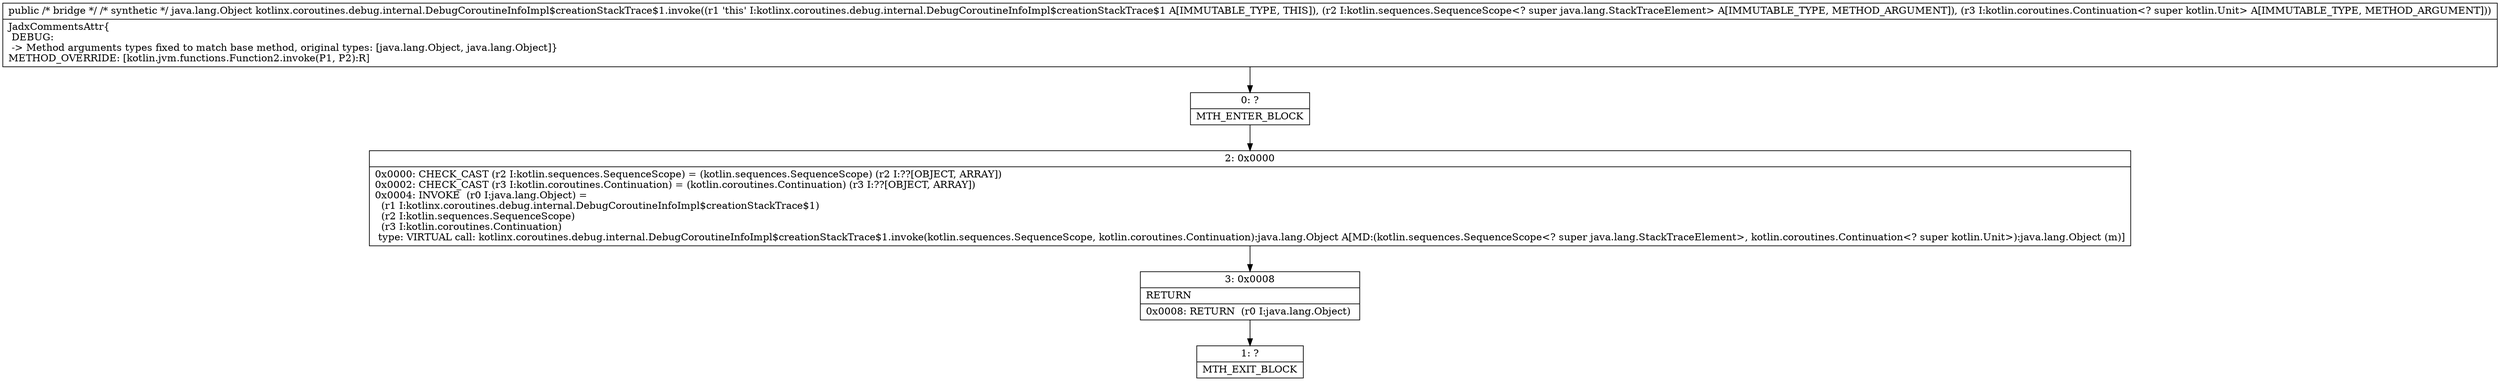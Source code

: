 digraph "CFG forkotlinx.coroutines.debug.internal.DebugCoroutineInfoImpl$creationStackTrace$1.invoke(Ljava\/lang\/Object;Ljava\/lang\/Object;)Ljava\/lang\/Object;" {
Node_0 [shape=record,label="{0\:\ ?|MTH_ENTER_BLOCK\l}"];
Node_2 [shape=record,label="{2\:\ 0x0000|0x0000: CHECK_CAST (r2 I:kotlin.sequences.SequenceScope) = (kotlin.sequences.SequenceScope) (r2 I:??[OBJECT, ARRAY]) \l0x0002: CHECK_CAST (r3 I:kotlin.coroutines.Continuation) = (kotlin.coroutines.Continuation) (r3 I:??[OBJECT, ARRAY]) \l0x0004: INVOKE  (r0 I:java.lang.Object) = \l  (r1 I:kotlinx.coroutines.debug.internal.DebugCoroutineInfoImpl$creationStackTrace$1)\l  (r2 I:kotlin.sequences.SequenceScope)\l  (r3 I:kotlin.coroutines.Continuation)\l type: VIRTUAL call: kotlinx.coroutines.debug.internal.DebugCoroutineInfoImpl$creationStackTrace$1.invoke(kotlin.sequences.SequenceScope, kotlin.coroutines.Continuation):java.lang.Object A[MD:(kotlin.sequences.SequenceScope\<? super java.lang.StackTraceElement\>, kotlin.coroutines.Continuation\<? super kotlin.Unit\>):java.lang.Object (m)]\l}"];
Node_3 [shape=record,label="{3\:\ 0x0008|RETURN\l|0x0008: RETURN  (r0 I:java.lang.Object) \l}"];
Node_1 [shape=record,label="{1\:\ ?|MTH_EXIT_BLOCK\l}"];
MethodNode[shape=record,label="{public \/* bridge *\/ \/* synthetic *\/ java.lang.Object kotlinx.coroutines.debug.internal.DebugCoroutineInfoImpl$creationStackTrace$1.invoke((r1 'this' I:kotlinx.coroutines.debug.internal.DebugCoroutineInfoImpl$creationStackTrace$1 A[IMMUTABLE_TYPE, THIS]), (r2 I:kotlin.sequences.SequenceScope\<? super java.lang.StackTraceElement\> A[IMMUTABLE_TYPE, METHOD_ARGUMENT]), (r3 I:kotlin.coroutines.Continuation\<? super kotlin.Unit\> A[IMMUTABLE_TYPE, METHOD_ARGUMENT]))  | JadxCommentsAttr\{\l DEBUG: \l \-\> Method arguments types fixed to match base method, original types: [java.lang.Object, java.lang.Object]\}\lMETHOD_OVERRIDE: [kotlin.jvm.functions.Function2.invoke(P1, P2):R]\l}"];
MethodNode -> Node_0;Node_0 -> Node_2;
Node_2 -> Node_3;
Node_3 -> Node_1;
}

